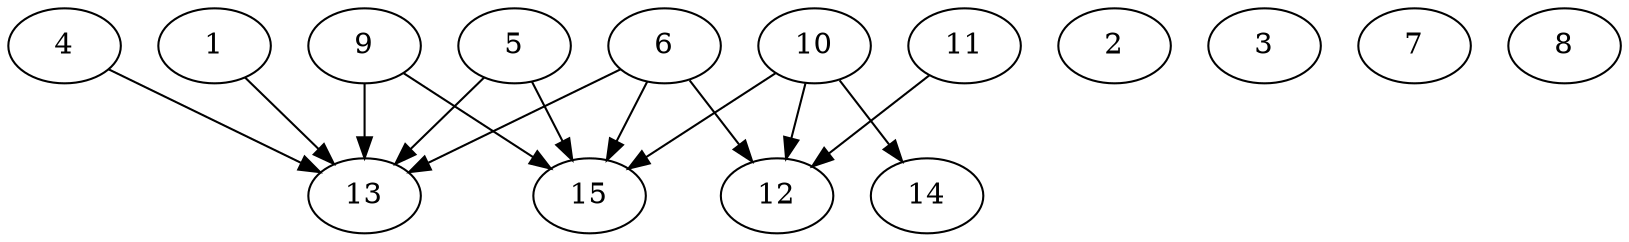 // DAG automatically generated by daggen at Thu Oct  3 13:59:27 2019
// ./daggen --dot -n 15 --ccr 0.3 --fat 0.9 --regular 0.9 --density 0.5 --mindata 5242880 --maxdata 52428800 
digraph G {
  1 [size="45404160", alpha="0.14", expect_size="13621248"] 
  1 -> 13 [size ="13621248"]
  2 [size="143551147", alpha="0.20", expect_size="43065344"] 
  3 [size="157515093", alpha="0.13", expect_size="47254528"] 
  4 [size="53319680", alpha="0.10", expect_size="15995904"] 
  4 -> 13 [size ="15995904"]
  5 [size="116913493", alpha="0.15", expect_size="35074048"] 
  5 -> 13 [size ="35074048"]
  5 -> 15 [size ="35074048"]
  6 [size="160976213", alpha="0.10", expect_size="48292864"] 
  6 -> 12 [size ="48292864"]
  6 -> 13 [size ="48292864"]
  6 -> 15 [size ="48292864"]
  7 [size="26255360", alpha="0.11", expect_size="7876608"] 
  8 [size="168212480", alpha="0.05", expect_size="50463744"] 
  9 [size="54108160", alpha="0.17", expect_size="16232448"] 
  9 -> 13 [size ="16232448"]
  9 -> 15 [size ="16232448"]
  10 [size="113196373", alpha="0.08", expect_size="33958912"] 
  10 -> 12 [size ="33958912"]
  10 -> 14 [size ="33958912"]
  10 -> 15 [size ="33958912"]
  11 [size="156293120", alpha="0.20", expect_size="46887936"] 
  11 -> 12 [size ="46887936"]
  12 [size="108465493", alpha="0.01", expect_size="32539648"] 
  13 [size="107226453", alpha="0.03", expect_size="32167936"] 
  14 [size="55920640", alpha="0.12", expect_size="16776192"] 
  15 [size="132625067", alpha="0.01", expect_size="39787520"] 
}
